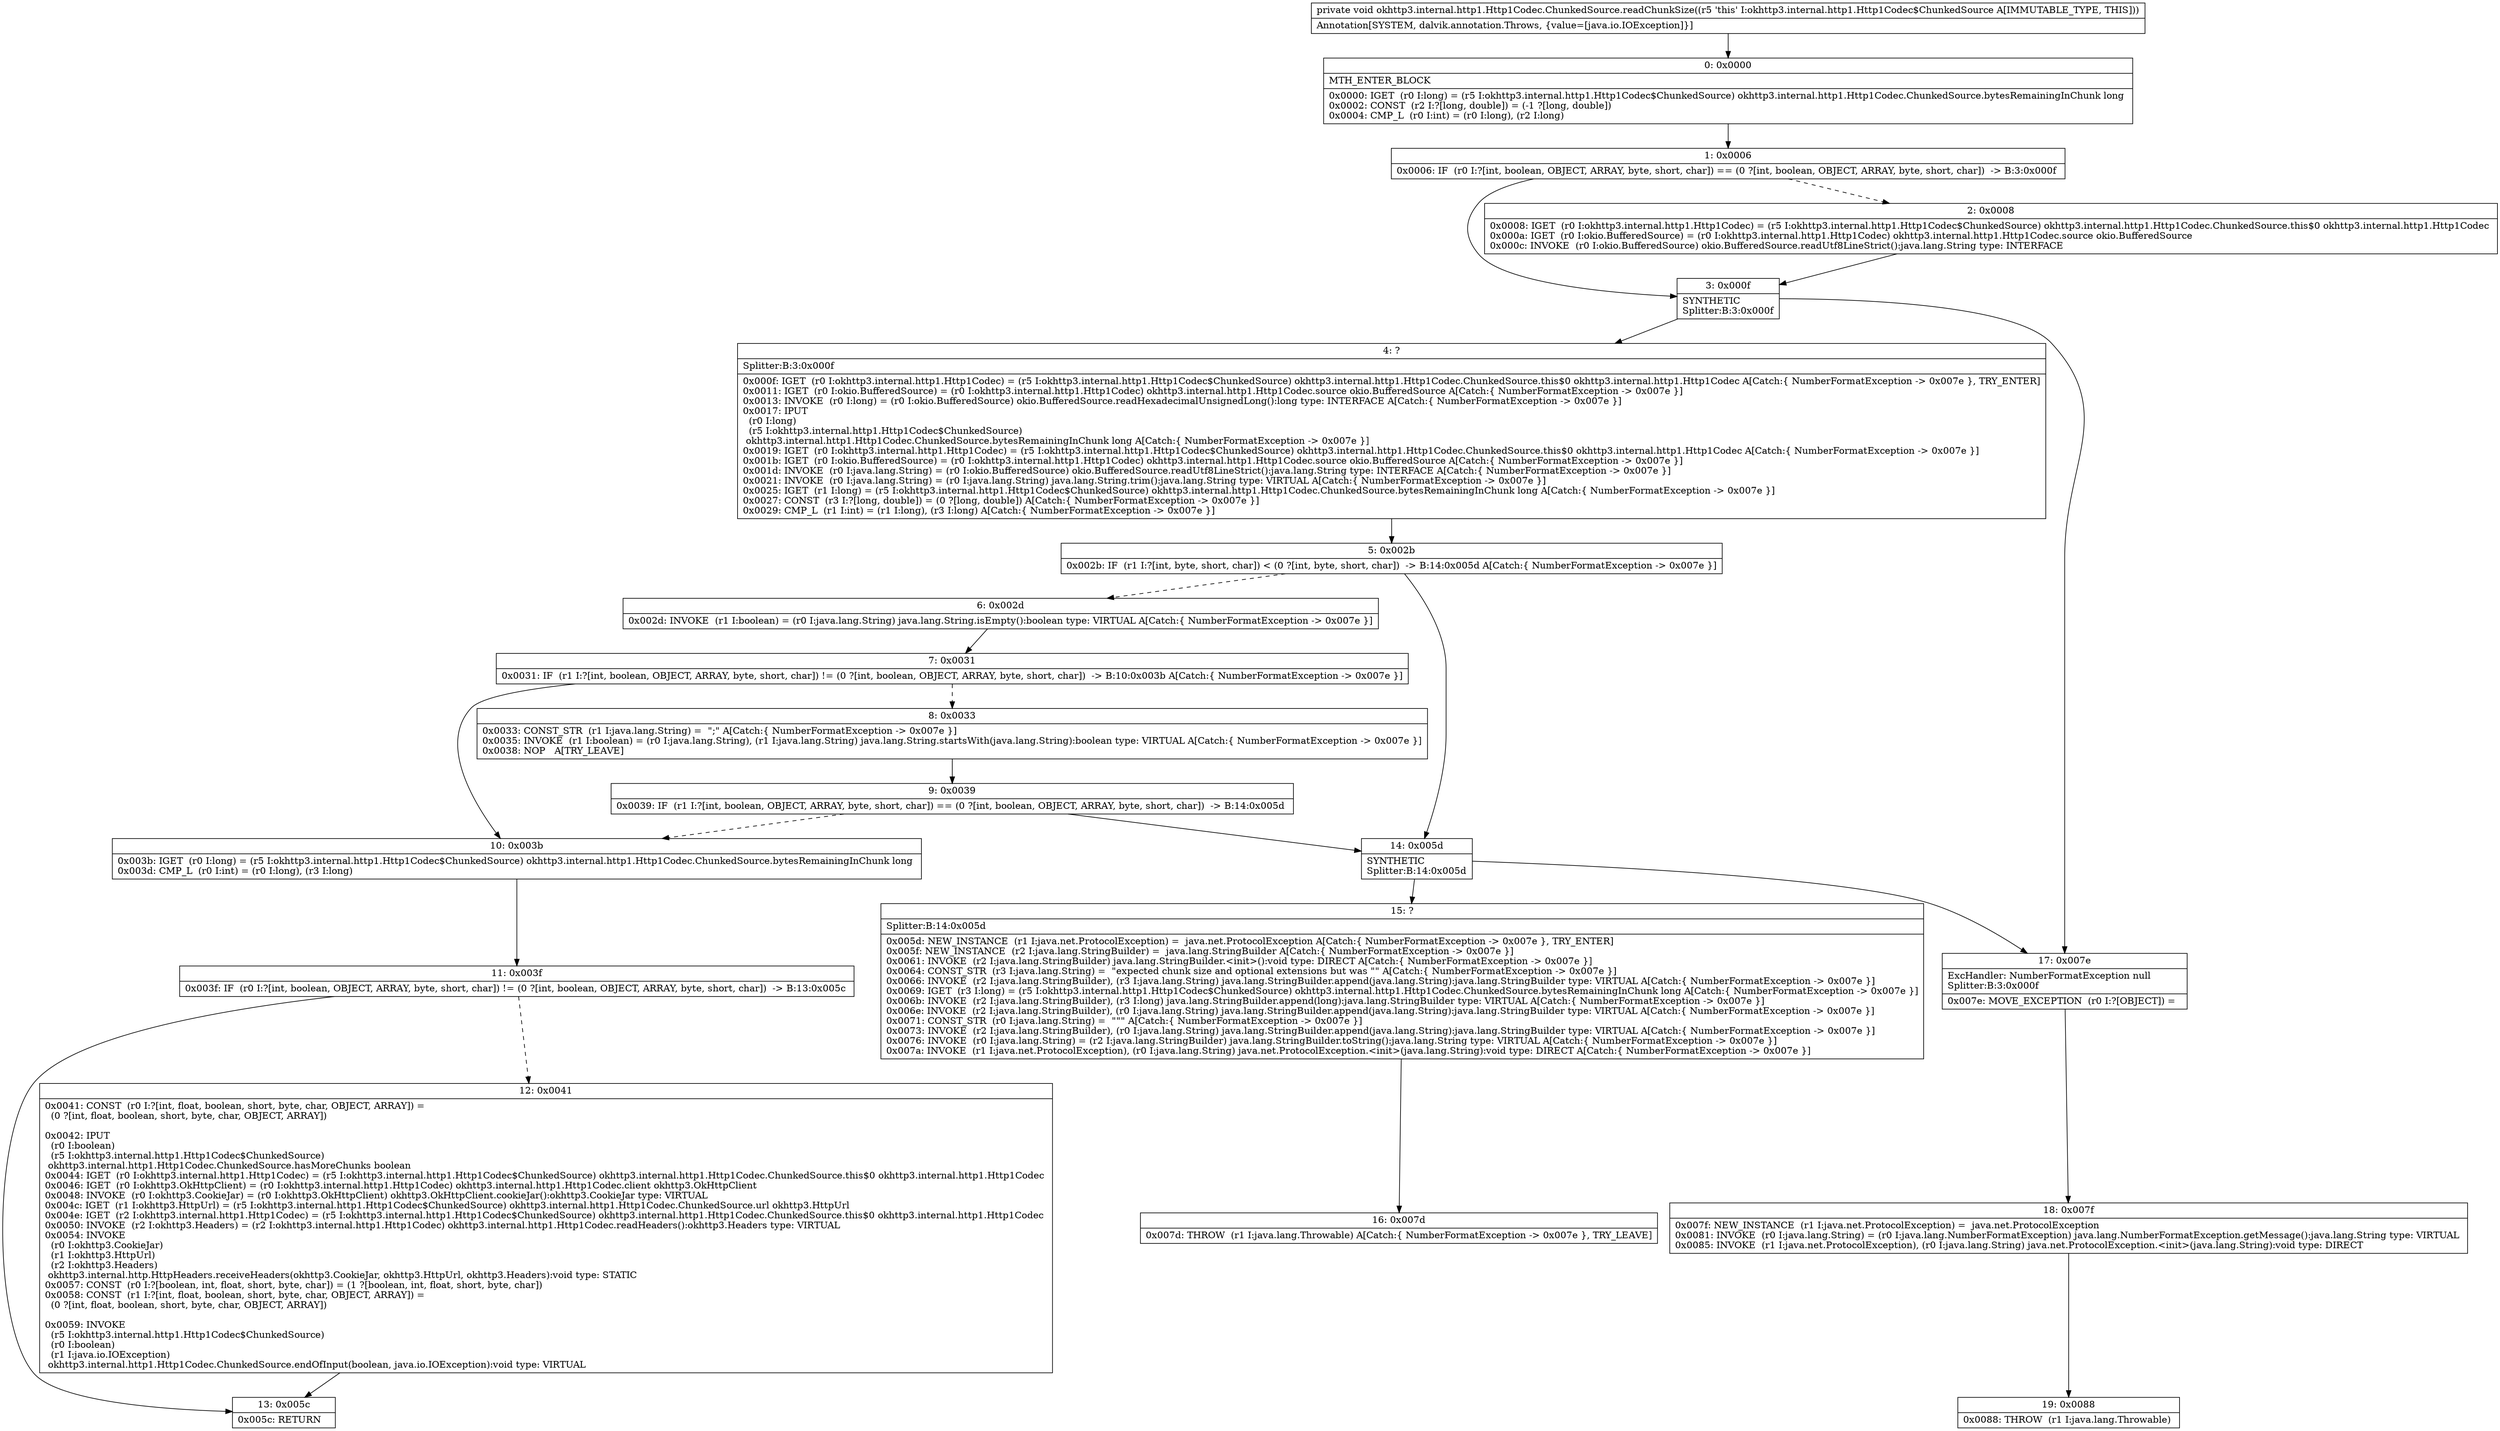 digraph "CFG forokhttp3.internal.http1.Http1Codec.ChunkedSource.readChunkSize()V" {
Node_0 [shape=record,label="{0\:\ 0x0000|MTH_ENTER_BLOCK\l|0x0000: IGET  (r0 I:long) = (r5 I:okhttp3.internal.http1.Http1Codec$ChunkedSource) okhttp3.internal.http1.Http1Codec.ChunkedSource.bytesRemainingInChunk long \l0x0002: CONST  (r2 I:?[long, double]) = (\-1 ?[long, double]) \l0x0004: CMP_L  (r0 I:int) = (r0 I:long), (r2 I:long) \l}"];
Node_1 [shape=record,label="{1\:\ 0x0006|0x0006: IF  (r0 I:?[int, boolean, OBJECT, ARRAY, byte, short, char]) == (0 ?[int, boolean, OBJECT, ARRAY, byte, short, char])  \-\> B:3:0x000f \l}"];
Node_2 [shape=record,label="{2\:\ 0x0008|0x0008: IGET  (r0 I:okhttp3.internal.http1.Http1Codec) = (r5 I:okhttp3.internal.http1.Http1Codec$ChunkedSource) okhttp3.internal.http1.Http1Codec.ChunkedSource.this$0 okhttp3.internal.http1.Http1Codec \l0x000a: IGET  (r0 I:okio.BufferedSource) = (r0 I:okhttp3.internal.http1.Http1Codec) okhttp3.internal.http1.Http1Codec.source okio.BufferedSource \l0x000c: INVOKE  (r0 I:okio.BufferedSource) okio.BufferedSource.readUtf8LineStrict():java.lang.String type: INTERFACE \l}"];
Node_3 [shape=record,label="{3\:\ 0x000f|SYNTHETIC\lSplitter:B:3:0x000f\l}"];
Node_4 [shape=record,label="{4\:\ ?|Splitter:B:3:0x000f\l|0x000f: IGET  (r0 I:okhttp3.internal.http1.Http1Codec) = (r5 I:okhttp3.internal.http1.Http1Codec$ChunkedSource) okhttp3.internal.http1.Http1Codec.ChunkedSource.this$0 okhttp3.internal.http1.Http1Codec A[Catch:\{ NumberFormatException \-\> 0x007e \}, TRY_ENTER]\l0x0011: IGET  (r0 I:okio.BufferedSource) = (r0 I:okhttp3.internal.http1.Http1Codec) okhttp3.internal.http1.Http1Codec.source okio.BufferedSource A[Catch:\{ NumberFormatException \-\> 0x007e \}]\l0x0013: INVOKE  (r0 I:long) = (r0 I:okio.BufferedSource) okio.BufferedSource.readHexadecimalUnsignedLong():long type: INTERFACE A[Catch:\{ NumberFormatException \-\> 0x007e \}]\l0x0017: IPUT  \l  (r0 I:long)\l  (r5 I:okhttp3.internal.http1.Http1Codec$ChunkedSource)\l okhttp3.internal.http1.Http1Codec.ChunkedSource.bytesRemainingInChunk long A[Catch:\{ NumberFormatException \-\> 0x007e \}]\l0x0019: IGET  (r0 I:okhttp3.internal.http1.Http1Codec) = (r5 I:okhttp3.internal.http1.Http1Codec$ChunkedSource) okhttp3.internal.http1.Http1Codec.ChunkedSource.this$0 okhttp3.internal.http1.Http1Codec A[Catch:\{ NumberFormatException \-\> 0x007e \}]\l0x001b: IGET  (r0 I:okio.BufferedSource) = (r0 I:okhttp3.internal.http1.Http1Codec) okhttp3.internal.http1.Http1Codec.source okio.BufferedSource A[Catch:\{ NumberFormatException \-\> 0x007e \}]\l0x001d: INVOKE  (r0 I:java.lang.String) = (r0 I:okio.BufferedSource) okio.BufferedSource.readUtf8LineStrict():java.lang.String type: INTERFACE A[Catch:\{ NumberFormatException \-\> 0x007e \}]\l0x0021: INVOKE  (r0 I:java.lang.String) = (r0 I:java.lang.String) java.lang.String.trim():java.lang.String type: VIRTUAL A[Catch:\{ NumberFormatException \-\> 0x007e \}]\l0x0025: IGET  (r1 I:long) = (r5 I:okhttp3.internal.http1.Http1Codec$ChunkedSource) okhttp3.internal.http1.Http1Codec.ChunkedSource.bytesRemainingInChunk long A[Catch:\{ NumberFormatException \-\> 0x007e \}]\l0x0027: CONST  (r3 I:?[long, double]) = (0 ?[long, double]) A[Catch:\{ NumberFormatException \-\> 0x007e \}]\l0x0029: CMP_L  (r1 I:int) = (r1 I:long), (r3 I:long) A[Catch:\{ NumberFormatException \-\> 0x007e \}]\l}"];
Node_5 [shape=record,label="{5\:\ 0x002b|0x002b: IF  (r1 I:?[int, byte, short, char]) \< (0 ?[int, byte, short, char])  \-\> B:14:0x005d A[Catch:\{ NumberFormatException \-\> 0x007e \}]\l}"];
Node_6 [shape=record,label="{6\:\ 0x002d|0x002d: INVOKE  (r1 I:boolean) = (r0 I:java.lang.String) java.lang.String.isEmpty():boolean type: VIRTUAL A[Catch:\{ NumberFormatException \-\> 0x007e \}]\l}"];
Node_7 [shape=record,label="{7\:\ 0x0031|0x0031: IF  (r1 I:?[int, boolean, OBJECT, ARRAY, byte, short, char]) != (0 ?[int, boolean, OBJECT, ARRAY, byte, short, char])  \-\> B:10:0x003b A[Catch:\{ NumberFormatException \-\> 0x007e \}]\l}"];
Node_8 [shape=record,label="{8\:\ 0x0033|0x0033: CONST_STR  (r1 I:java.lang.String) =  \";\" A[Catch:\{ NumberFormatException \-\> 0x007e \}]\l0x0035: INVOKE  (r1 I:boolean) = (r0 I:java.lang.String), (r1 I:java.lang.String) java.lang.String.startsWith(java.lang.String):boolean type: VIRTUAL A[Catch:\{ NumberFormatException \-\> 0x007e \}]\l0x0038: NOP   A[TRY_LEAVE]\l}"];
Node_9 [shape=record,label="{9\:\ 0x0039|0x0039: IF  (r1 I:?[int, boolean, OBJECT, ARRAY, byte, short, char]) == (0 ?[int, boolean, OBJECT, ARRAY, byte, short, char])  \-\> B:14:0x005d \l}"];
Node_10 [shape=record,label="{10\:\ 0x003b|0x003b: IGET  (r0 I:long) = (r5 I:okhttp3.internal.http1.Http1Codec$ChunkedSource) okhttp3.internal.http1.Http1Codec.ChunkedSource.bytesRemainingInChunk long \l0x003d: CMP_L  (r0 I:int) = (r0 I:long), (r3 I:long) \l}"];
Node_11 [shape=record,label="{11\:\ 0x003f|0x003f: IF  (r0 I:?[int, boolean, OBJECT, ARRAY, byte, short, char]) != (0 ?[int, boolean, OBJECT, ARRAY, byte, short, char])  \-\> B:13:0x005c \l}"];
Node_12 [shape=record,label="{12\:\ 0x0041|0x0041: CONST  (r0 I:?[int, float, boolean, short, byte, char, OBJECT, ARRAY]) = \l  (0 ?[int, float, boolean, short, byte, char, OBJECT, ARRAY])\l \l0x0042: IPUT  \l  (r0 I:boolean)\l  (r5 I:okhttp3.internal.http1.Http1Codec$ChunkedSource)\l okhttp3.internal.http1.Http1Codec.ChunkedSource.hasMoreChunks boolean \l0x0044: IGET  (r0 I:okhttp3.internal.http1.Http1Codec) = (r5 I:okhttp3.internal.http1.Http1Codec$ChunkedSource) okhttp3.internal.http1.Http1Codec.ChunkedSource.this$0 okhttp3.internal.http1.Http1Codec \l0x0046: IGET  (r0 I:okhttp3.OkHttpClient) = (r0 I:okhttp3.internal.http1.Http1Codec) okhttp3.internal.http1.Http1Codec.client okhttp3.OkHttpClient \l0x0048: INVOKE  (r0 I:okhttp3.CookieJar) = (r0 I:okhttp3.OkHttpClient) okhttp3.OkHttpClient.cookieJar():okhttp3.CookieJar type: VIRTUAL \l0x004c: IGET  (r1 I:okhttp3.HttpUrl) = (r5 I:okhttp3.internal.http1.Http1Codec$ChunkedSource) okhttp3.internal.http1.Http1Codec.ChunkedSource.url okhttp3.HttpUrl \l0x004e: IGET  (r2 I:okhttp3.internal.http1.Http1Codec) = (r5 I:okhttp3.internal.http1.Http1Codec$ChunkedSource) okhttp3.internal.http1.Http1Codec.ChunkedSource.this$0 okhttp3.internal.http1.Http1Codec \l0x0050: INVOKE  (r2 I:okhttp3.Headers) = (r2 I:okhttp3.internal.http1.Http1Codec) okhttp3.internal.http1.Http1Codec.readHeaders():okhttp3.Headers type: VIRTUAL \l0x0054: INVOKE  \l  (r0 I:okhttp3.CookieJar)\l  (r1 I:okhttp3.HttpUrl)\l  (r2 I:okhttp3.Headers)\l okhttp3.internal.http.HttpHeaders.receiveHeaders(okhttp3.CookieJar, okhttp3.HttpUrl, okhttp3.Headers):void type: STATIC \l0x0057: CONST  (r0 I:?[boolean, int, float, short, byte, char]) = (1 ?[boolean, int, float, short, byte, char]) \l0x0058: CONST  (r1 I:?[int, float, boolean, short, byte, char, OBJECT, ARRAY]) = \l  (0 ?[int, float, boolean, short, byte, char, OBJECT, ARRAY])\l \l0x0059: INVOKE  \l  (r5 I:okhttp3.internal.http1.Http1Codec$ChunkedSource)\l  (r0 I:boolean)\l  (r1 I:java.io.IOException)\l okhttp3.internal.http1.Http1Codec.ChunkedSource.endOfInput(boolean, java.io.IOException):void type: VIRTUAL \l}"];
Node_13 [shape=record,label="{13\:\ 0x005c|0x005c: RETURN   \l}"];
Node_14 [shape=record,label="{14\:\ 0x005d|SYNTHETIC\lSplitter:B:14:0x005d\l}"];
Node_15 [shape=record,label="{15\:\ ?|Splitter:B:14:0x005d\l|0x005d: NEW_INSTANCE  (r1 I:java.net.ProtocolException) =  java.net.ProtocolException A[Catch:\{ NumberFormatException \-\> 0x007e \}, TRY_ENTER]\l0x005f: NEW_INSTANCE  (r2 I:java.lang.StringBuilder) =  java.lang.StringBuilder A[Catch:\{ NumberFormatException \-\> 0x007e \}]\l0x0061: INVOKE  (r2 I:java.lang.StringBuilder) java.lang.StringBuilder.\<init\>():void type: DIRECT A[Catch:\{ NumberFormatException \-\> 0x007e \}]\l0x0064: CONST_STR  (r3 I:java.lang.String) =  \"expected chunk size and optional extensions but was \"\" A[Catch:\{ NumberFormatException \-\> 0x007e \}]\l0x0066: INVOKE  (r2 I:java.lang.StringBuilder), (r3 I:java.lang.String) java.lang.StringBuilder.append(java.lang.String):java.lang.StringBuilder type: VIRTUAL A[Catch:\{ NumberFormatException \-\> 0x007e \}]\l0x0069: IGET  (r3 I:long) = (r5 I:okhttp3.internal.http1.Http1Codec$ChunkedSource) okhttp3.internal.http1.Http1Codec.ChunkedSource.bytesRemainingInChunk long A[Catch:\{ NumberFormatException \-\> 0x007e \}]\l0x006b: INVOKE  (r2 I:java.lang.StringBuilder), (r3 I:long) java.lang.StringBuilder.append(long):java.lang.StringBuilder type: VIRTUAL A[Catch:\{ NumberFormatException \-\> 0x007e \}]\l0x006e: INVOKE  (r2 I:java.lang.StringBuilder), (r0 I:java.lang.String) java.lang.StringBuilder.append(java.lang.String):java.lang.StringBuilder type: VIRTUAL A[Catch:\{ NumberFormatException \-\> 0x007e \}]\l0x0071: CONST_STR  (r0 I:java.lang.String) =  \"\"\" A[Catch:\{ NumberFormatException \-\> 0x007e \}]\l0x0073: INVOKE  (r2 I:java.lang.StringBuilder), (r0 I:java.lang.String) java.lang.StringBuilder.append(java.lang.String):java.lang.StringBuilder type: VIRTUAL A[Catch:\{ NumberFormatException \-\> 0x007e \}]\l0x0076: INVOKE  (r0 I:java.lang.String) = (r2 I:java.lang.StringBuilder) java.lang.StringBuilder.toString():java.lang.String type: VIRTUAL A[Catch:\{ NumberFormatException \-\> 0x007e \}]\l0x007a: INVOKE  (r1 I:java.net.ProtocolException), (r0 I:java.lang.String) java.net.ProtocolException.\<init\>(java.lang.String):void type: DIRECT A[Catch:\{ NumberFormatException \-\> 0x007e \}]\l}"];
Node_16 [shape=record,label="{16\:\ 0x007d|0x007d: THROW  (r1 I:java.lang.Throwable) A[Catch:\{ NumberFormatException \-\> 0x007e \}, TRY_LEAVE]\l}"];
Node_17 [shape=record,label="{17\:\ 0x007e|ExcHandler: NumberFormatException null\lSplitter:B:3:0x000f\l|0x007e: MOVE_EXCEPTION  (r0 I:?[OBJECT]) =  \l}"];
Node_18 [shape=record,label="{18\:\ 0x007f|0x007f: NEW_INSTANCE  (r1 I:java.net.ProtocolException) =  java.net.ProtocolException \l0x0081: INVOKE  (r0 I:java.lang.String) = (r0 I:java.lang.NumberFormatException) java.lang.NumberFormatException.getMessage():java.lang.String type: VIRTUAL \l0x0085: INVOKE  (r1 I:java.net.ProtocolException), (r0 I:java.lang.String) java.net.ProtocolException.\<init\>(java.lang.String):void type: DIRECT \l}"];
Node_19 [shape=record,label="{19\:\ 0x0088|0x0088: THROW  (r1 I:java.lang.Throwable) \l}"];
MethodNode[shape=record,label="{private void okhttp3.internal.http1.Http1Codec.ChunkedSource.readChunkSize((r5 'this' I:okhttp3.internal.http1.Http1Codec$ChunkedSource A[IMMUTABLE_TYPE, THIS]))  | Annotation[SYSTEM, dalvik.annotation.Throws, \{value=[java.io.IOException]\}]\l}"];
MethodNode -> Node_0;
Node_0 -> Node_1;
Node_1 -> Node_2[style=dashed];
Node_1 -> Node_3;
Node_2 -> Node_3;
Node_3 -> Node_4;
Node_3 -> Node_17;
Node_4 -> Node_5;
Node_5 -> Node_6[style=dashed];
Node_5 -> Node_14;
Node_6 -> Node_7;
Node_7 -> Node_8[style=dashed];
Node_7 -> Node_10;
Node_8 -> Node_9;
Node_9 -> Node_10[style=dashed];
Node_9 -> Node_14;
Node_10 -> Node_11;
Node_11 -> Node_12[style=dashed];
Node_11 -> Node_13;
Node_12 -> Node_13;
Node_14 -> Node_15;
Node_14 -> Node_17;
Node_15 -> Node_16;
Node_17 -> Node_18;
Node_18 -> Node_19;
}

